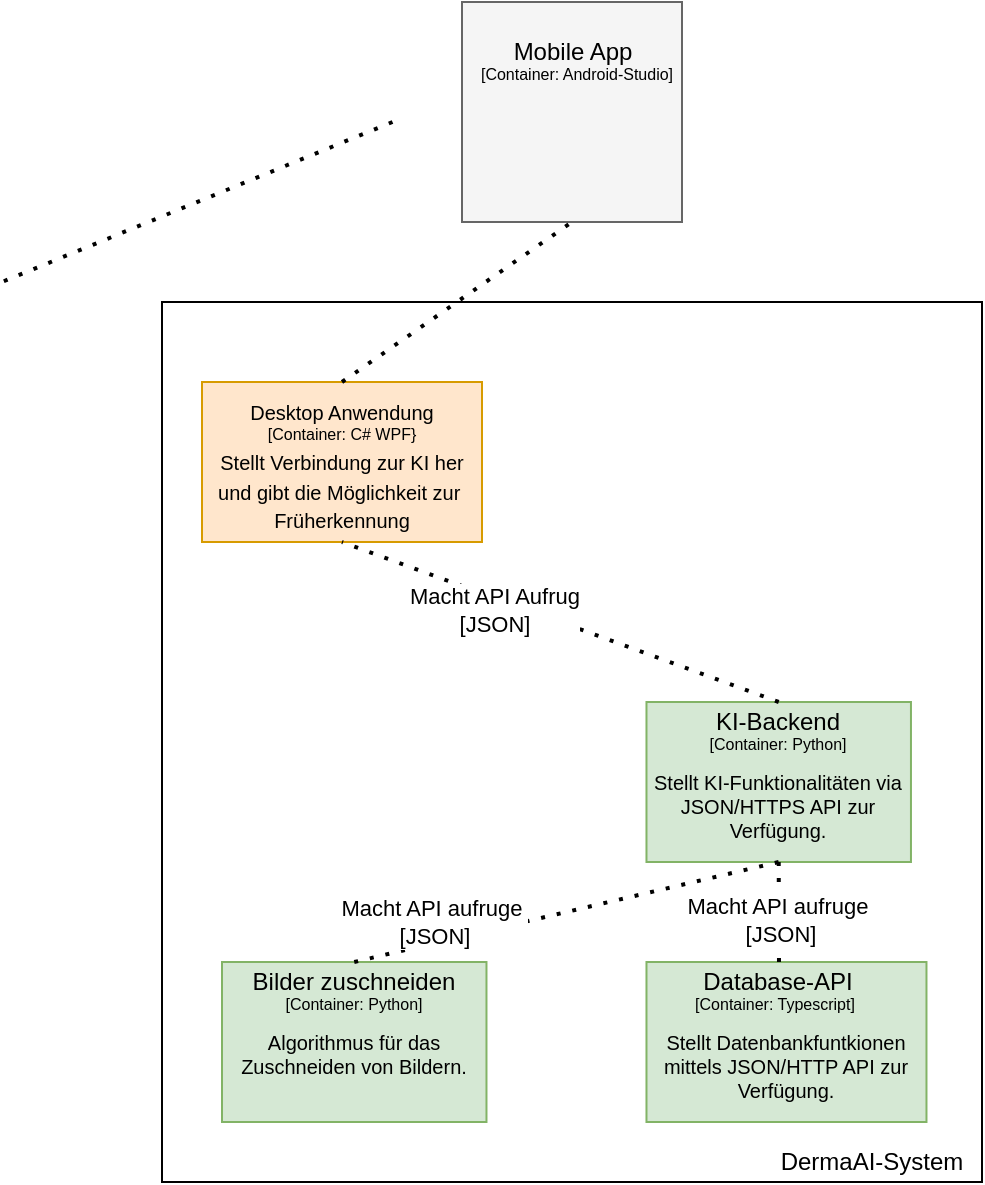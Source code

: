 <mxfile version="26.0.15">
  <diagram name="Page-1" id="uY-ux5SM715pgpHfwJ75">
    <mxGraphModel dx="808" dy="438" grid="1" gridSize="10" guides="1" tooltips="1" connect="1" arrows="1" fold="1" page="1" pageScale="1" pageWidth="827" pageHeight="1169" math="0" shadow="0">
      <root>
        <mxCell id="0" />
        <mxCell id="1" parent="0" />
        <mxCell id="HiHLQ8zvASw_HJKXryYm-1" value="" style="rounded=0;whiteSpace=wrap;html=1;fillColor=#FFFFFF;strokeColor=#000000;" vertex="1" parent="1">
          <mxGeometry x="80" y="320" width="410" height="440" as="geometry" />
        </mxCell>
        <mxCell id="HiHLQ8zvASw_HJKXryYm-2" value="" style="whiteSpace=wrap;html=1;aspect=fixed;fillColor=#f5f5f5;strokeColor=#666666;fontColor=#333333;" vertex="1" parent="1">
          <mxGeometry x="230" y="170" width="110" height="110" as="geometry" />
        </mxCell>
        <mxCell id="HiHLQ8zvASw_HJKXryYm-4" style="edgeStyle=orthogonalEdgeStyle;rounded=0;orthogonalLoop=1;jettySize=auto;html=1;exitX=0.5;exitY=0;exitDx=0;exitDy=0;" edge="1" parent="1">
          <mxGeometry relative="1" as="geometry">
            <mxPoint x="295" y="270" as="targetPoint" />
            <mxPoint x="295" y="270" as="sourcePoint" />
          </mxGeometry>
        </mxCell>
        <mxCell id="HiHLQ8zvASw_HJKXryYm-5" value="" style="endArrow=none;dashed=1;html=1;dashPattern=1 3;strokeWidth=2;rounded=0;exitX=0.5;exitY=0;exitDx=0;exitDy=0;entryX=0.5;entryY=1;entryDx=0;entryDy=0;" edge="1" parent="1">
          <mxGeometry width="50" height="50" relative="1" as="geometry">
            <mxPoint x="195.25" y="230" as="sourcePoint" />
            <mxPoint y="310" as="targetPoint" />
          </mxGeometry>
        </mxCell>
        <mxCell id="HiHLQ8zvASw_HJKXryYm-8" value="&lt;font style=&quot;font-size: 12px;&quot;&gt;Mobile App&lt;/font&gt;" style="text;html=1;align=center;verticalAlign=middle;whiteSpace=wrap;rounded=0;fontSize=9;" vertex="1" parent="1">
          <mxGeometry x="243.49" y="180" width="85" height="30" as="geometry" />
        </mxCell>
        <mxCell id="HiHLQ8zvASw_HJKXryYm-9" value="&lt;font style=&quot;font-size: 8px;&quot;&gt;[Container: Android-Studio]&lt;/font&gt;" style="text;html=1;align=center;verticalAlign=middle;whiteSpace=wrap;rounded=0;" vertex="1" parent="1">
          <mxGeometry x="230" y="200" width="115.25" height="10" as="geometry" />
        </mxCell>
        <mxCell id="HiHLQ8zvASw_HJKXryYm-10" value="&lt;br style=&quot;font-size: x-small;&quot;&gt;&lt;br style=&quot;font-size: x-small;&quot;&gt;&lt;span style=&quot;font-size: x-small;&quot;&gt;Stellt Verbindung zur KI her&lt;/span&gt;&lt;br style=&quot;font-size: x-small;&quot;&gt;&lt;span style=&quot;font-size: x-small;&quot;&gt;und gibt die Möglichkeit zur&amp;nbsp;&lt;/span&gt;&lt;br style=&quot;font-size: x-small;&quot;&gt;&lt;span style=&quot;font-size: x-small;&quot;&gt;Früherkennung&lt;/span&gt;" style="rounded=0;whiteSpace=wrap;html=1;fillColor=#ffe6cc;strokeColor=#d79b00;" vertex="1" parent="1">
          <mxGeometry x="100" y="360" width="140" height="80" as="geometry" />
        </mxCell>
        <mxCell id="HiHLQ8zvASw_HJKXryYm-11" value="&lt;font size=&quot;1&quot;&gt;Desktop Anwendung&lt;/font&gt;" style="text;html=1;align=center;verticalAlign=middle;whiteSpace=wrap;rounded=0;fontSize=9;" vertex="1" parent="1">
          <mxGeometry x="100" y="360" width="140" height="30" as="geometry" />
        </mxCell>
        <mxCell id="HiHLQ8zvASw_HJKXryYm-12" value="&lt;font style=&quot;font-size: 8px;&quot;&gt;[Container: C# WPF}&lt;/font&gt;" style="text;html=1;align=center;verticalAlign=middle;whiteSpace=wrap;rounded=0;" vertex="1" parent="1">
          <mxGeometry x="116.19" y="380" width="107.62" height="10" as="geometry" />
        </mxCell>
        <mxCell id="HiHLQ8zvASw_HJKXryYm-13" value="" style="endArrow=none;dashed=1;html=1;dashPattern=1 3;strokeWidth=2;rounded=0;entryX=0.5;entryY=1;entryDx=0;entryDy=0;exitX=0.5;exitY=0;exitDx=0;exitDy=0;" edge="1" parent="1" source="HiHLQ8zvASw_HJKXryYm-11" target="HiHLQ8zvASw_HJKXryYm-2">
          <mxGeometry width="50" height="50" relative="1" as="geometry">
            <mxPoint x="320" y="410" as="sourcePoint" />
            <mxPoint x="370" y="360" as="targetPoint" />
          </mxGeometry>
        </mxCell>
        <mxCell id="HiHLQ8zvASw_HJKXryYm-15" value="&lt;div&gt;&lt;br&gt;&lt;/div&gt;&lt;div&gt;&lt;br&gt;&lt;/div&gt;Stellt KI-Funktionalitäten via JSON/HTTPS API zur Verfügung." style="rounded=0;whiteSpace=wrap;html=1;fontSize=10;align=center;fillColor=#d5e8d4;strokeColor=#82b366;" vertex="1" parent="1">
          <mxGeometry x="322.24" y="520" width="132.24" height="80" as="geometry" />
        </mxCell>
        <mxCell id="HiHLQ8zvASw_HJKXryYm-16" value="&lt;font style=&quot;font-size: 12px;&quot;&gt;KI-Backend&lt;/font&gt;" style="text;html=1;align=center;verticalAlign=middle;whiteSpace=wrap;rounded=0;fontSize=9;" vertex="1" parent="1">
          <mxGeometry x="352.24" y="520" width="72.25" height="20" as="geometry" />
        </mxCell>
        <mxCell id="HiHLQ8zvASw_HJKXryYm-17" value="&lt;font style=&quot;font-size: 8px;&quot;&gt;[Container: Python]&lt;/font&gt;" style="text;html=1;align=center;verticalAlign=middle;whiteSpace=wrap;rounded=0;" vertex="1" parent="1">
          <mxGeometry x="348.43" y="530" width="79.87" height="20" as="geometry" />
        </mxCell>
        <mxCell id="HiHLQ8zvASw_HJKXryYm-18" value="&lt;br&gt;&lt;br&gt;Stellt Datenbankfuntkionen mittels JSON/HTTP API zur Verfügung.&lt;div&gt;&lt;/div&gt;" style="rounded=0;whiteSpace=wrap;html=1;fontSize=10;align=center;fillColor=#d5e8d4;strokeColor=#82b366;" vertex="1" parent="1">
          <mxGeometry x="322.24" y="650" width="140" height="80" as="geometry" />
        </mxCell>
        <mxCell id="HiHLQ8zvASw_HJKXryYm-19" value="&lt;span style=&quot;font-size: 12px;&quot;&gt;Database-API&lt;/span&gt;" style="text;html=1;align=center;verticalAlign=middle;whiteSpace=wrap;rounded=0;fontSize=9;" vertex="1" parent="1">
          <mxGeometry x="347.44" y="650" width="82.11" height="20" as="geometry" />
        </mxCell>
        <mxCell id="HiHLQ8zvASw_HJKXryYm-20" value="&lt;font style=&quot;font-size: 8px;&quot;&gt;[Container: Typescript]&lt;/font&gt;" style="text;html=1;align=center;verticalAlign=middle;whiteSpace=wrap;rounded=0;" vertex="1" parent="1">
          <mxGeometry x="344.81" y="660" width="83.49" height="20" as="geometry" />
        </mxCell>
        <mxCell id="HiHLQ8zvASw_HJKXryYm-21" value="&lt;br&gt;Algorithmus für das Zuschneiden von Bildern.&lt;div&gt;&lt;/div&gt;" style="rounded=0;whiteSpace=wrap;html=1;fontSize=10;align=center;fillColor=#d5e8d4;strokeColor=#82b366;" vertex="1" parent="1">
          <mxGeometry x="110.0" y="650" width="132.24" height="80" as="geometry" />
        </mxCell>
        <mxCell id="HiHLQ8zvASw_HJKXryYm-22" value="&lt;font style=&quot;font-size: 12px;&quot;&gt;Bilder zuschneiden&lt;/font&gt;" style="text;html=1;align=center;verticalAlign=middle;whiteSpace=wrap;rounded=0;fontSize=9;" vertex="1" parent="1">
          <mxGeometry x="120.0" y="650" width="112.24" height="20" as="geometry" />
        </mxCell>
        <mxCell id="HiHLQ8zvASw_HJKXryYm-23" value="&lt;font style=&quot;font-size: 8px;&quot;&gt;[Container: Python]&lt;/font&gt;" style="text;html=1;align=center;verticalAlign=middle;whiteSpace=wrap;rounded=0;" vertex="1" parent="1">
          <mxGeometry x="136.19" y="660" width="79.87" height="20" as="geometry" />
        </mxCell>
        <mxCell id="HiHLQ8zvASw_HJKXryYm-24" value="" style="endArrow=none;dashed=1;html=1;dashPattern=1 3;strokeWidth=2;rounded=0;entryX=0.5;entryY=1;entryDx=0;entryDy=0;exitX=0.5;exitY=0;exitDx=0;exitDy=0;" edge="1" parent="1" source="HiHLQ8zvASw_HJKXryYm-16" target="HiHLQ8zvASw_HJKXryYm-10">
          <mxGeometry width="50" height="50" relative="1" as="geometry">
            <mxPoint x="280" y="540" as="sourcePoint" />
            <mxPoint x="330" y="490" as="targetPoint" />
          </mxGeometry>
        </mxCell>
        <mxCell id="HiHLQ8zvASw_HJKXryYm-25" value="Macht API Aufrug&lt;br&gt;[JSON]" style="edgeLabel;html=1;align=center;verticalAlign=middle;resizable=0;points=[];" vertex="1" connectable="0" parent="HiHLQ8zvASw_HJKXryYm-24">
          <mxGeometry x="0.304" y="-2" relative="1" as="geometry">
            <mxPoint x="-1" y="8" as="offset" />
          </mxGeometry>
        </mxCell>
        <mxCell id="HiHLQ8zvASw_HJKXryYm-28" value="" style="endArrow=none;dashed=1;html=1;dashPattern=1 3;strokeWidth=2;rounded=0;entryX=0.5;entryY=1;entryDx=0;entryDy=0;exitX=0.5;exitY=0;exitDx=0;exitDy=0;" edge="1" parent="1" source="HiHLQ8zvASw_HJKXryYm-19" target="HiHLQ8zvASw_HJKXryYm-15">
          <mxGeometry width="50" height="50" relative="1" as="geometry">
            <mxPoint x="292.24" y="590" as="sourcePoint" />
            <mxPoint x="342.24" y="540" as="targetPoint" />
          </mxGeometry>
        </mxCell>
        <mxCell id="HiHLQ8zvASw_HJKXryYm-29" value="Macht API aufruge&amp;nbsp;&lt;br&gt;[JSON]" style="edgeLabel;html=1;align=center;verticalAlign=middle;resizable=0;points=[];" vertex="1" connectable="0" parent="HiHLQ8zvASw_HJKXryYm-28">
          <mxGeometry x="-0.133" relative="1" as="geometry">
            <mxPoint as="offset" />
          </mxGeometry>
        </mxCell>
        <mxCell id="HiHLQ8zvASw_HJKXryYm-30" value="DermaAI-System" style="text;html=1;align=center;verticalAlign=middle;whiteSpace=wrap;rounded=0;" vertex="1" parent="1">
          <mxGeometry x="380" y="750" width="110" as="geometry" />
        </mxCell>
        <mxCell id="HiHLQ8zvASw_HJKXryYm-31" value="" style="endArrow=none;dashed=1;html=1;dashPattern=1 3;strokeWidth=2;rounded=0;exitX=0.5;exitY=0;exitDx=0;exitDy=0;entryX=0.5;entryY=1;entryDx=0;entryDy=0;" edge="1" parent="1" source="HiHLQ8zvASw_HJKXryYm-22" target="HiHLQ8zvASw_HJKXryYm-15">
          <mxGeometry width="50" height="50" relative="1" as="geometry">
            <mxPoint x="170" y="540" as="sourcePoint" />
            <mxPoint x="220" y="490" as="targetPoint" />
          </mxGeometry>
        </mxCell>
        <mxCell id="HiHLQ8zvASw_HJKXryYm-32" value="Macht API aufruge&amp;nbsp;&lt;br&gt;[JSON]" style="edgeLabel;html=1;align=center;verticalAlign=middle;resizable=0;points=[];" vertex="1" connectable="0" parent="HiHLQ8zvASw_HJKXryYm-31">
          <mxGeometry x="-0.391" relative="1" as="geometry">
            <mxPoint x="-25" y="-5" as="offset" />
          </mxGeometry>
        </mxCell>
      </root>
    </mxGraphModel>
  </diagram>
</mxfile>
